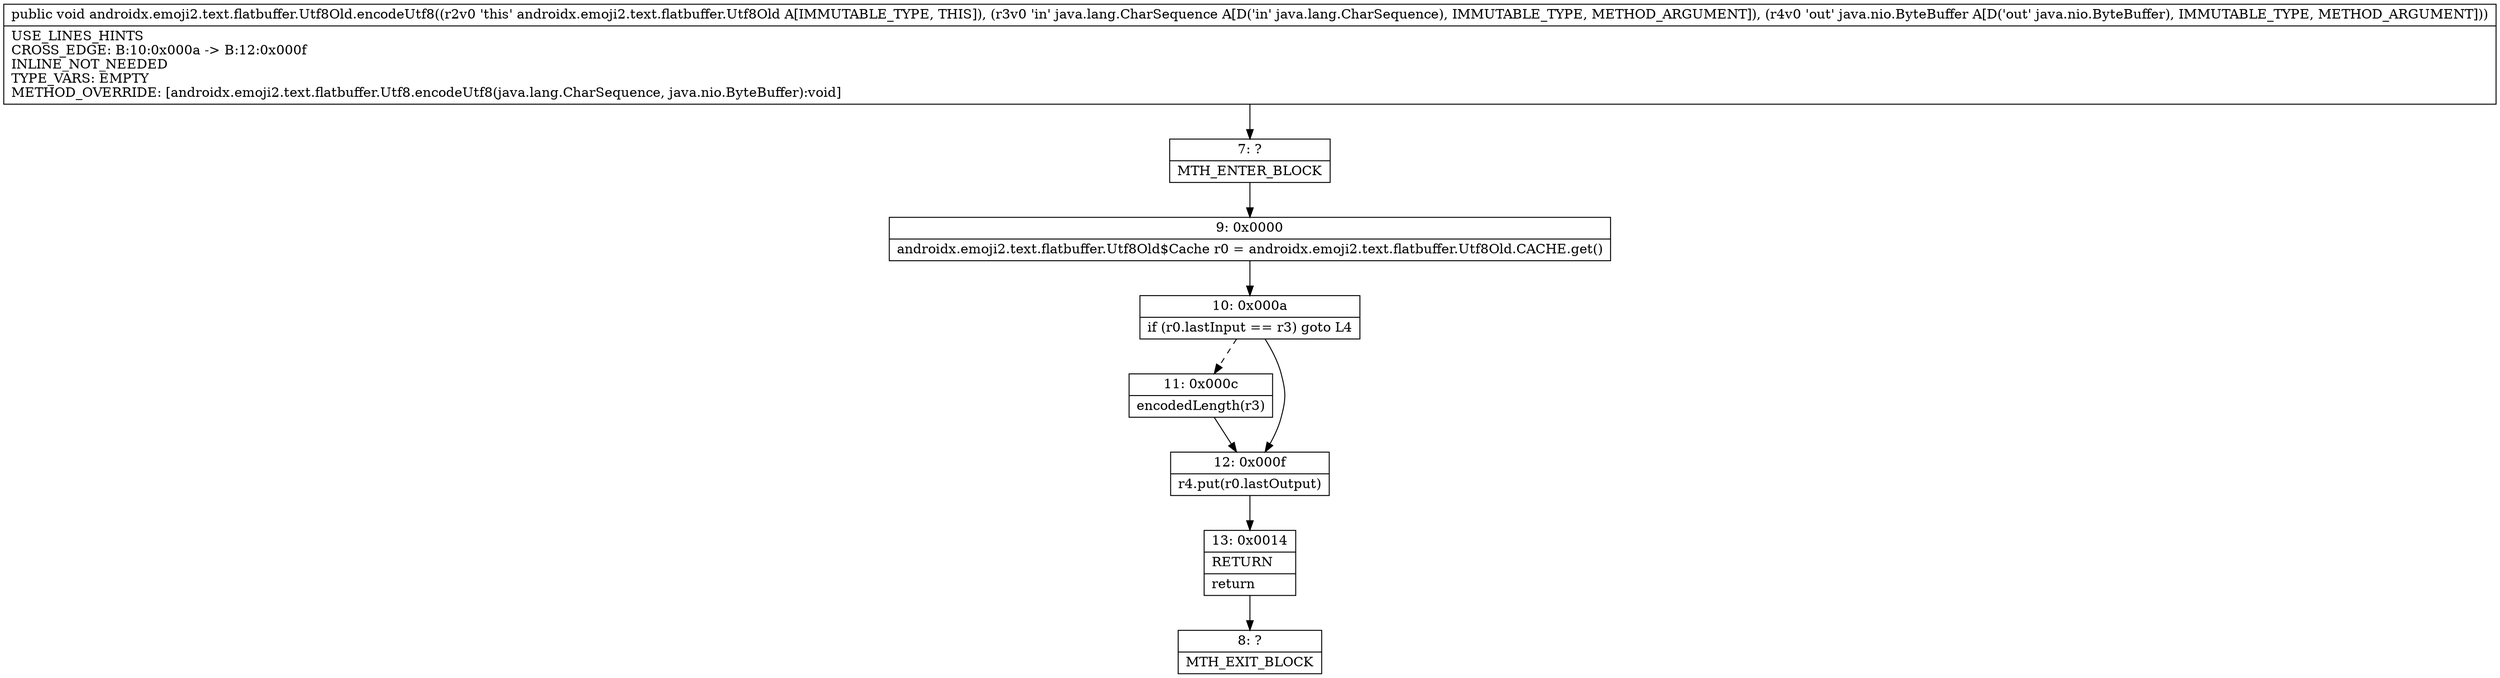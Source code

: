digraph "CFG forandroidx.emoji2.text.flatbuffer.Utf8Old.encodeUtf8(Ljava\/lang\/CharSequence;Ljava\/nio\/ByteBuffer;)V" {
Node_7 [shape=record,label="{7\:\ ?|MTH_ENTER_BLOCK\l}"];
Node_9 [shape=record,label="{9\:\ 0x0000|androidx.emoji2.text.flatbuffer.Utf8Old$Cache r0 = androidx.emoji2.text.flatbuffer.Utf8Old.CACHE.get()\l}"];
Node_10 [shape=record,label="{10\:\ 0x000a|if (r0.lastInput == r3) goto L4\l}"];
Node_11 [shape=record,label="{11\:\ 0x000c|encodedLength(r3)\l}"];
Node_12 [shape=record,label="{12\:\ 0x000f|r4.put(r0.lastOutput)\l}"];
Node_13 [shape=record,label="{13\:\ 0x0014|RETURN\l|return\l}"];
Node_8 [shape=record,label="{8\:\ ?|MTH_EXIT_BLOCK\l}"];
MethodNode[shape=record,label="{public void androidx.emoji2.text.flatbuffer.Utf8Old.encodeUtf8((r2v0 'this' androidx.emoji2.text.flatbuffer.Utf8Old A[IMMUTABLE_TYPE, THIS]), (r3v0 'in' java.lang.CharSequence A[D('in' java.lang.CharSequence), IMMUTABLE_TYPE, METHOD_ARGUMENT]), (r4v0 'out' java.nio.ByteBuffer A[D('out' java.nio.ByteBuffer), IMMUTABLE_TYPE, METHOD_ARGUMENT]))  | USE_LINES_HINTS\lCROSS_EDGE: B:10:0x000a \-\> B:12:0x000f\lINLINE_NOT_NEEDED\lTYPE_VARS: EMPTY\lMETHOD_OVERRIDE: [androidx.emoji2.text.flatbuffer.Utf8.encodeUtf8(java.lang.CharSequence, java.nio.ByteBuffer):void]\l}"];
MethodNode -> Node_7;Node_7 -> Node_9;
Node_9 -> Node_10;
Node_10 -> Node_11[style=dashed];
Node_10 -> Node_12;
Node_11 -> Node_12;
Node_12 -> Node_13;
Node_13 -> Node_8;
}

